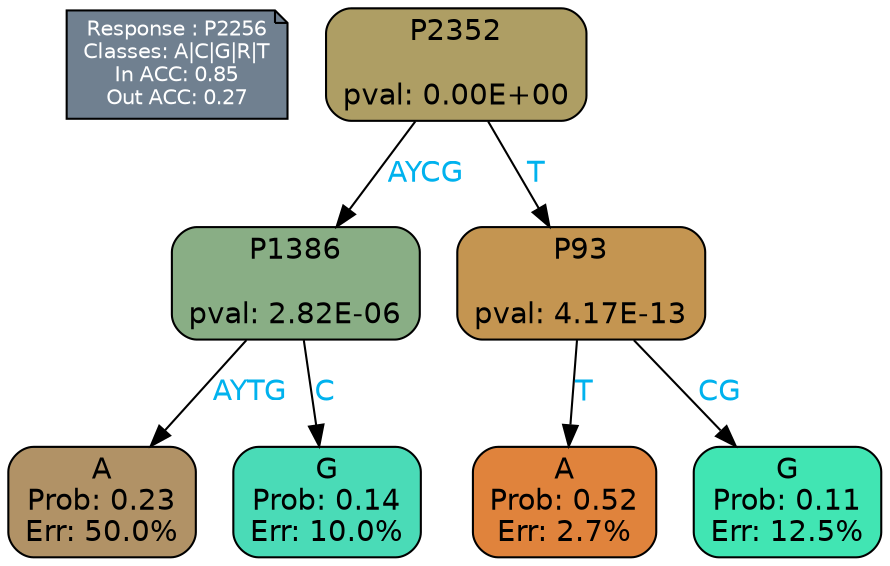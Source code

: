 digraph Tree {
node [shape=box, style="filled, rounded", color="black", fontname=helvetica] ;
graph [ranksep=equally, splines=polylines, bgcolor=transparent, dpi=600] ;
edge [fontname=helvetica] ;
LEGEND [label="Response : P2256
Classes: A|C|G|R|T
In ACC: 0.85
Out ACC: 0.27
",shape=note,align=left,style=filled,fillcolor="slategray",fontcolor="white",fontsize=10];1 [label="P2352

pval: 0.00E+00", fillcolor="#ae9e64"] ;
2 [label="P1386

pval: 2.82E-06", fillcolor="#89ae85"] ;
3 [label="A
Prob: 0.23
Err: 50.0%", fillcolor="#b19266"] ;
4 [label="G
Prob: 0.14
Err: 10.0%", fillcolor="#4adbb7"] ;
5 [label="P93

pval: 4.17E-13", fillcolor="#c49551"] ;
6 [label="A
Prob: 0.52
Err: 2.7%", fillcolor="#e0833c"] ;
7 [label="G
Prob: 0.11
Err: 12.5%", fillcolor="#41e5b3"] ;
1 -> 2 [label="AYCG",fontcolor=deepskyblue2] ;
1 -> 5 [label="T",fontcolor=deepskyblue2] ;
2 -> 3 [label="AYTG",fontcolor=deepskyblue2] ;
2 -> 4 [label="C",fontcolor=deepskyblue2] ;
5 -> 6 [label="T",fontcolor=deepskyblue2] ;
5 -> 7 [label="CG",fontcolor=deepskyblue2] ;
{rank = same; 3;4;6;7;}{rank = same; LEGEND;1;}}